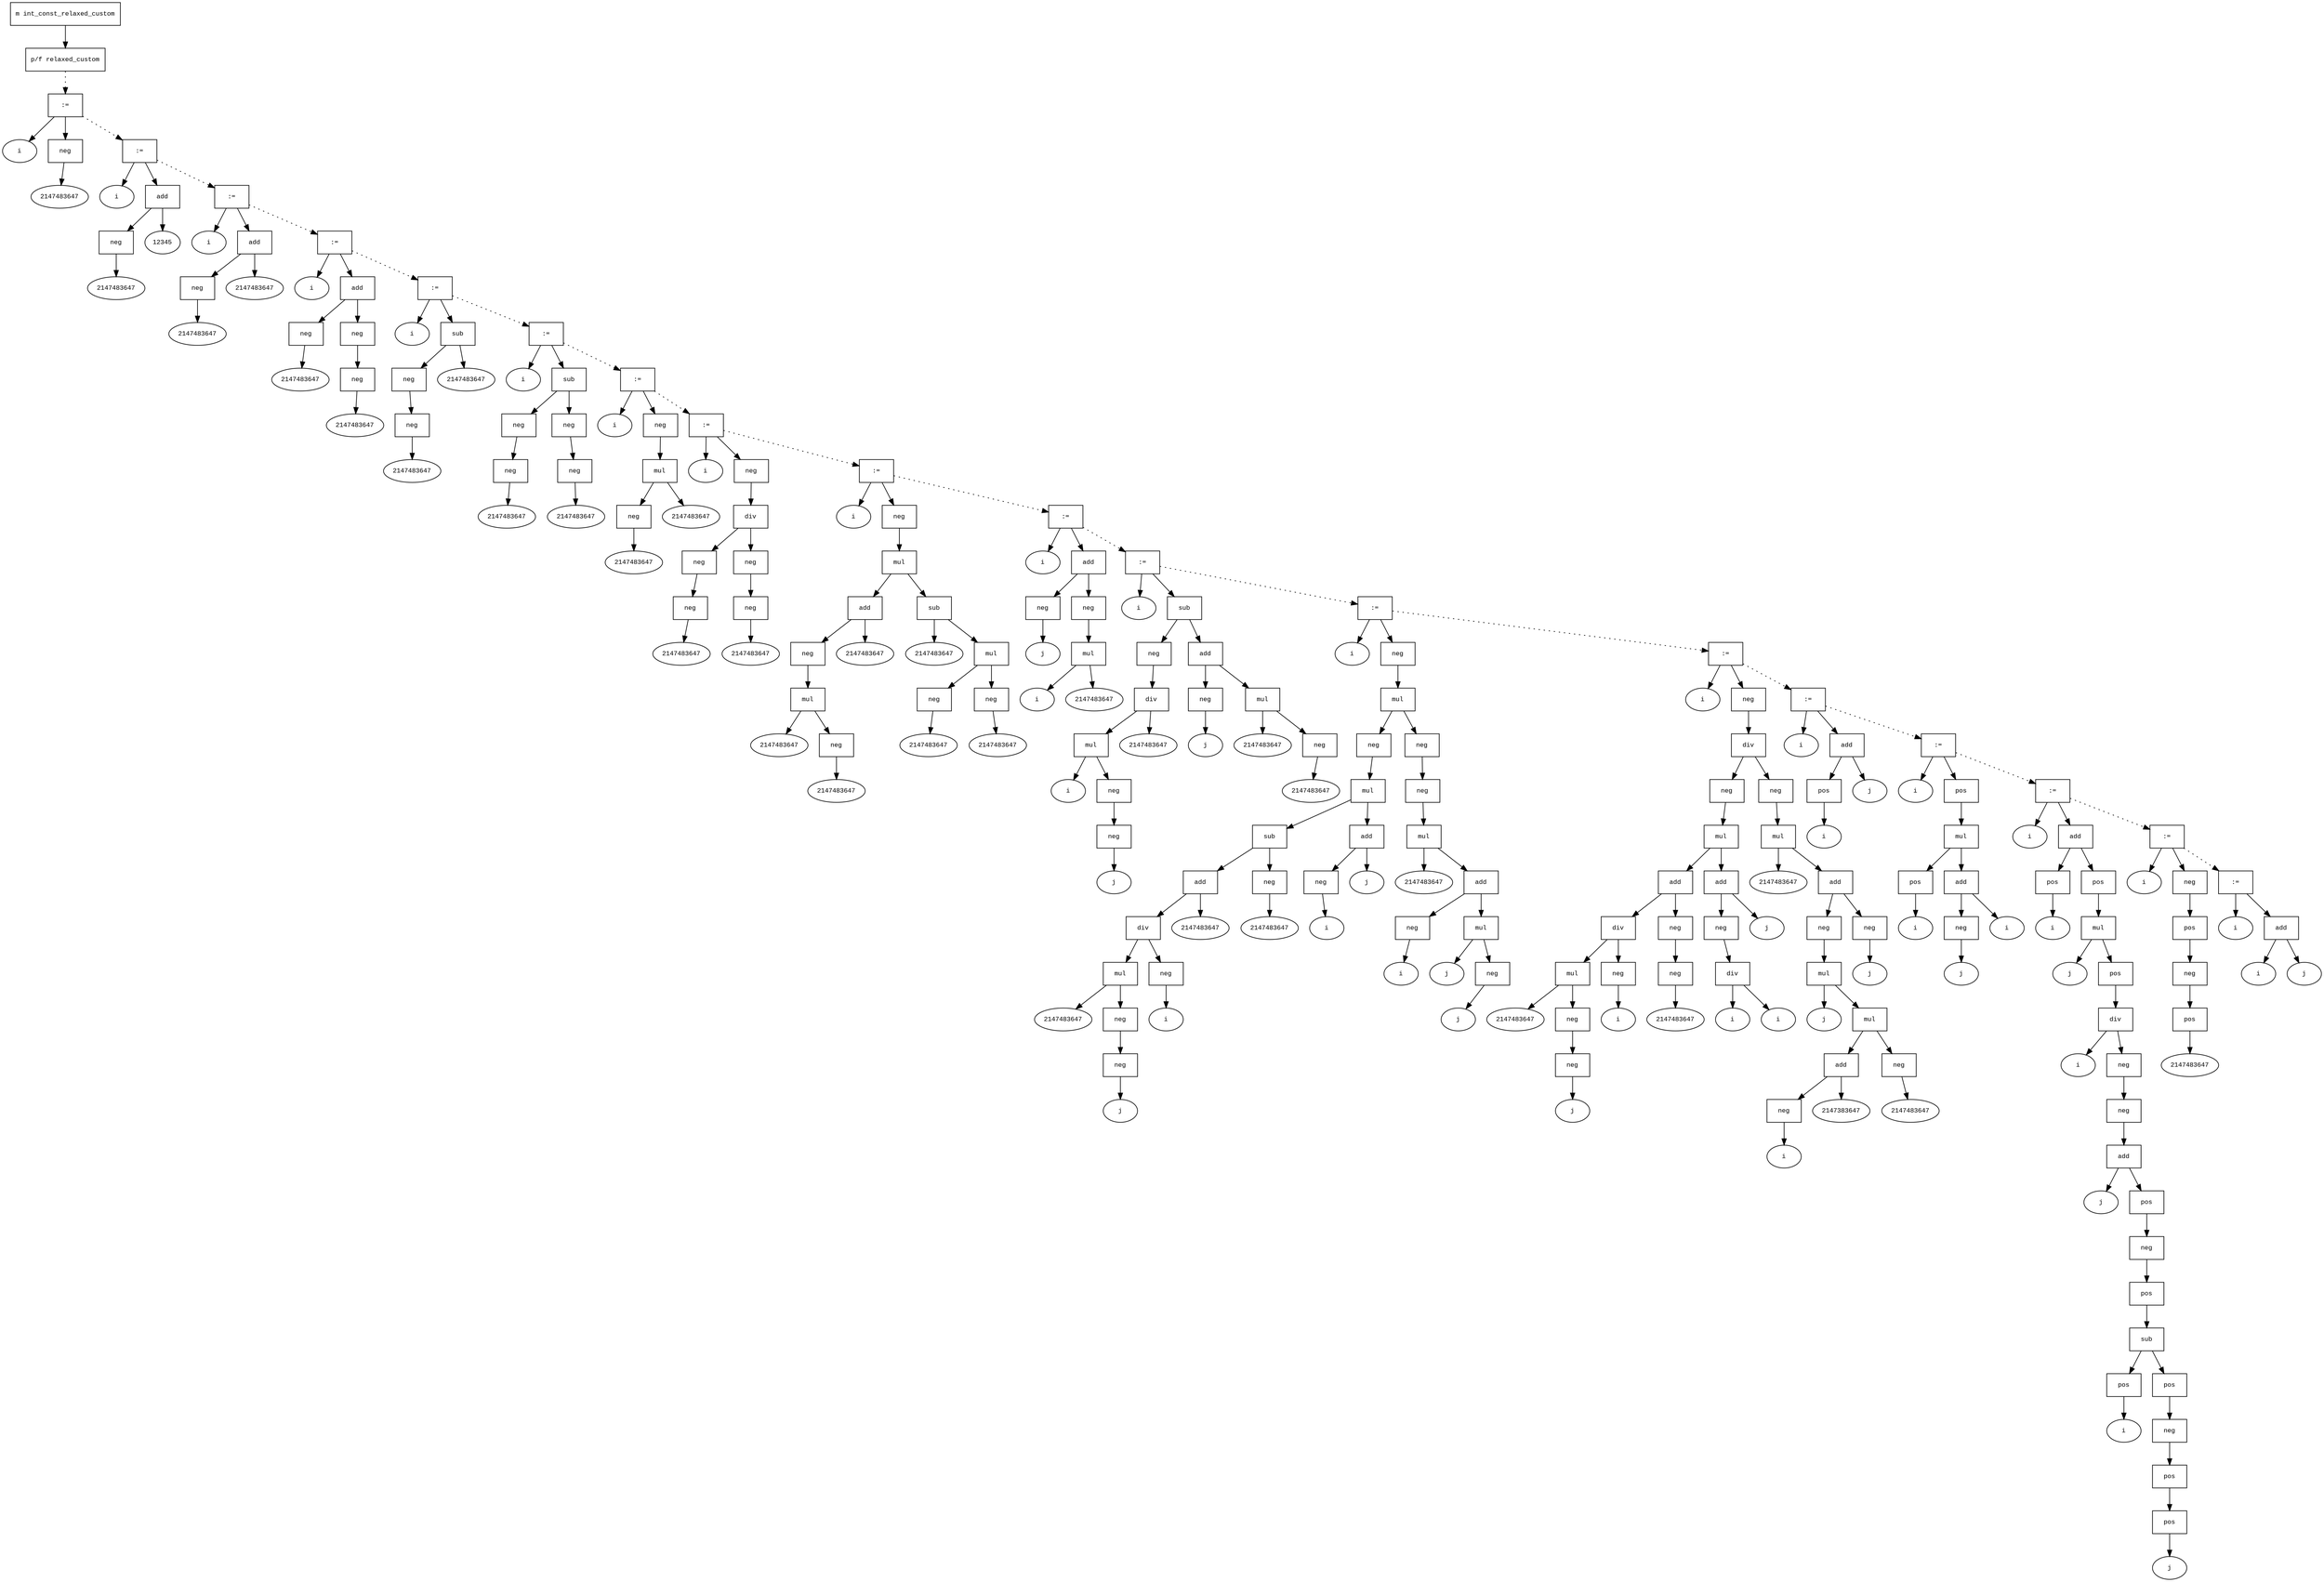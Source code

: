 digraph AST {
  graph [fontname="Times New Roman",fontsize=10];
  node  [fontname="Courier New",fontsize=10];
  edge  [fontname="Times New Roman",fontsize=10];

  node0 [label="m int_const_relaxed_custom",shape=box];
  node1 [label="p/f relaxed_custom",shape=box];
  node9 [label=":=",shape=box];
  node6 [label="i",shape=ellipse];
  node9->node6;
  node8 [label="neg",shape=box];
  node7 [label="2147483647",shape=ellipse];
  node8->node7;
  node9->node8;
  node1 -> node9 [style=dotted];
  node15 [label=":=",shape=box];
  node10 [label="i",shape=ellipse];
  node15->node10;
  node14 [label="add",shape=box];
  node12 [label="neg",shape=box];
  node11 [label="2147483647",shape=ellipse];
  node12->node11;
  node14->node12;
  node13 [label="12345",shape=ellipse];
  node14->node13;
  node15->node14;
  node9 -> node15 [style=dotted];
  node21 [label=":=",shape=box];
  node16 [label="i",shape=ellipse];
  node21->node16;
  node20 [label="add",shape=box];
  node18 [label="neg",shape=box];
  node17 [label="2147483647",shape=ellipse];
  node18->node17;
  node20->node18;
  node19 [label="2147483647",shape=ellipse];
  node20->node19;
  node21->node20;
  node15 -> node21 [style=dotted];
  node29 [label=":=",shape=box];
  node22 [label="i",shape=ellipse];
  node29->node22;
  node28 [label="add",shape=box];
  node24 [label="neg",shape=box];
  node23 [label="2147483647",shape=ellipse];
  node24->node23;
  node28->node24;
  node27 [label="neg",shape=box];
  node26 [label="neg",shape=box];
  node25 [label="2147483647",shape=ellipse];
  node26->node25;
  node27->node26;
  node28->node27;
  node29->node28;
  node21 -> node29 [style=dotted];
  node36 [label=":=",shape=box];
  node30 [label="i",shape=ellipse];
  node36->node30;
  node35 [label="sub",shape=box];
  node33 [label="neg",shape=box];
  node32 [label="neg",shape=box];
  node31 [label="2147483647",shape=ellipse];
  node32->node31;
  node33->node32;
  node35->node33;
  node34 [label="2147483647",shape=ellipse];
  node35->node34;
  node36->node35;
  node29 -> node36 [style=dotted];
  node45 [label=":=",shape=box];
  node37 [label="i",shape=ellipse];
  node45->node37;
  node44 [label="sub",shape=box];
  node40 [label="neg",shape=box];
  node39 [label="neg",shape=box];
  node38 [label="2147483647",shape=ellipse];
  node39->node38;
  node40->node39;
  node44->node40;
  node43 [label="neg",shape=box];
  node42 [label="neg",shape=box];
  node41 [label="2147483647",shape=ellipse];
  node42->node41;
  node43->node42;
  node44->node43;
  node45->node44;
  node36 -> node45 [style=dotted];
  node52 [label=":=",shape=box];
  node46 [label="i",shape=ellipse];
  node52->node46;
  node51 [label="neg",shape=box];
  node50 [label="mul",shape=box];
  node48 [label="neg",shape=box];
  node47 [label="2147483647",shape=ellipse];
  node48->node47;
  node50->node48;
  node49 [label="2147483647",shape=ellipse];
  node50->node49;
  node51->node50;
  node52->node51;
  node45 -> node52 [style=dotted];
  node62 [label=":=",shape=box];
  node53 [label="i",shape=ellipse];
  node62->node53;
  node61 [label="neg",shape=box];
  node60 [label="div",shape=box];
  node56 [label="neg",shape=box];
  node55 [label="neg",shape=box];
  node54 [label="2147483647",shape=ellipse];
  node55->node54;
  node56->node55;
  node60->node56;
  node59 [label="neg",shape=box];
  node58 [label="neg",shape=box];
  node57 [label="2147483647",shape=ellipse];
  node58->node57;
  node59->node58;
  node60->node59;
  node61->node60;
  node62->node61;
  node52 -> node62 [style=dotted];
  node80 [label=":=",shape=box];
  node63 [label="i",shape=ellipse];
  node80->node63;
  node79 [label="neg",shape=box];
  node78 [label="mul",shape=box];
  node70 [label="add",shape=box];
  node68 [label="neg",shape=box];
  node67 [label="mul",shape=box];
  node64 [label="2147483647",shape=ellipse];
  node67->node64;
  node66 [label="neg",shape=box];
  node65 [label="2147483647",shape=ellipse];
  node66->node65;
  node67->node66;
  node68->node67;
  node70->node68;
  node69 [label="2147483647",shape=ellipse];
  node70->node69;
  node78->node70;
  node77 [label="sub",shape=box];
  node71 [label="2147483647",shape=ellipse];
  node77->node71;
  node76 [label="mul",shape=box];
  node73 [label="neg",shape=box];
  node72 [label="2147483647",shape=ellipse];
  node73->node72;
  node76->node73;
  node75 [label="neg",shape=box];
  node74 [label="2147483647",shape=ellipse];
  node75->node74;
  node76->node75;
  node77->node76;
  node78->node77;
  node79->node78;
  node80->node79;
  node62 -> node80 [style=dotted];
  node89 [label=":=",shape=box];
  node81 [label="i",shape=ellipse];
  node89->node81;
  node88 [label="add",shape=box];
  node83 [label="neg",shape=box];
  node82 [label="j",shape=ellipse];
  node83->node82;
  node88->node83;
  node87 [label="neg",shape=box];
  node86 [label="mul",shape=box];
  node84 [label="i",shape=ellipse];
  node86->node84;
  node85 [label="2147483647",shape=ellipse];
  node86->node85;
  node87->node86;
  node88->node87;
  node89->node88;
  node80 -> node89 [style=dotted];
  node107 [label=":=",shape=box];
  node90 [label="i",shape=ellipse];
  node107->node90;
  node106 [label="sub",shape=box];
  node98 [label="neg",shape=box];
  node97 [label="div",shape=box];
  node95 [label="mul",shape=box];
  node91 [label="i",shape=ellipse];
  node95->node91;
  node94 [label="neg",shape=box];
  node93 [label="neg",shape=box];
  node92 [label="j",shape=ellipse];
  node93->node92;
  node94->node93;
  node95->node94;
  node97->node95;
  node96 [label="2147483647",shape=ellipse];
  node97->node96;
  node98->node97;
  node106->node98;
  node105 [label="add",shape=box];
  node100 [label="neg",shape=box];
  node99 [label="j",shape=ellipse];
  node100->node99;
  node105->node100;
  node104 [label="mul",shape=box];
  node101 [label="2147483647",shape=ellipse];
  node104->node101;
  node103 [label="neg",shape=box];
  node102 [label="2147483647",shape=ellipse];
  node103->node102;
  node104->node103;
  node105->node104;
  node106->node105;
  node107->node106;
  node89 -> node107 [style=dotted];
  node141 [label=":=",shape=box];
  node108 [label="i",shape=ellipse];
  node141->node108;
  node140 [label="neg",shape=box];
  node139 [label="mul",shape=box];
  node127 [label="neg",shape=box];
  node126 [label="mul",shape=box];
  node121 [label="sub",shape=box];
  node118 [label="add",shape=box];
  node116 [label="div",shape=box];
  node113 [label="mul",shape=box];
  node109 [label="2147483647",shape=ellipse];
  node113->node109;
  node112 [label="neg",shape=box];
  node111 [label="neg",shape=box];
  node110 [label="j",shape=ellipse];
  node111->node110;
  node112->node111;
  node113->node112;
  node116->node113;
  node115 [label="neg",shape=box];
  node114 [label="i",shape=ellipse];
  node115->node114;
  node116->node115;
  node118->node116;
  node117 [label="2147483647",shape=ellipse];
  node118->node117;
  node121->node118;
  node120 [label="neg",shape=box];
  node119 [label="2147483647",shape=ellipse];
  node120->node119;
  node121->node120;
  node126->node121;
  node125 [label="add",shape=box];
  node123 [label="neg",shape=box];
  node122 [label="i",shape=ellipse];
  node123->node122;
  node125->node123;
  node124 [label="j",shape=ellipse];
  node125->node124;
  node126->node125;
  node127->node126;
  node139->node127;
  node138 [label="neg",shape=box];
  node137 [label="neg",shape=box];
  node136 [label="mul",shape=box];
  node128 [label="2147483647",shape=ellipse];
  node136->node128;
  node135 [label="add",shape=box];
  node130 [label="neg",shape=box];
  node129 [label="i",shape=ellipse];
  node130->node129;
  node135->node130;
  node134 [label="mul",shape=box];
  node131 [label="j",shape=ellipse];
  node134->node131;
  node133 [label="neg",shape=box];
  node132 [label="j",shape=ellipse];
  node133->node132;
  node134->node133;
  node135->node134;
  node136->node135;
  node137->node136;
  node138->node137;
  node139->node138;
  node140->node139;
  node141->node140;
  node107 -> node141 [style=dotted];
  node181 [label=":=",shape=box];
  node142 [label="i",shape=ellipse];
  node181->node142;
  node180 [label="neg",shape=box];
  node179 [label="div",shape=box];
  node162 [label="neg",shape=box];
  node161 [label="mul",shape=box];
  node154 [label="add",shape=box];
  node150 [label="div",shape=box];
  node147 [label="mul",shape=box];
  node143 [label="2147483647",shape=ellipse];
  node147->node143;
  node146 [label="neg",shape=box];
  node145 [label="neg",shape=box];
  node144 [label="j",shape=ellipse];
  node145->node144;
  node146->node145;
  node147->node146;
  node150->node147;
  node149 [label="neg",shape=box];
  node148 [label="i",shape=ellipse];
  node149->node148;
  node150->node149;
  node154->node150;
  node153 [label="neg",shape=box];
  node152 [label="neg",shape=box];
  node151 [label="2147483647",shape=ellipse];
  node152->node151;
  node153->node152;
  node154->node153;
  node161->node154;
  node160 [label="add",shape=box];
  node158 [label="neg",shape=box];
  node157 [label="div",shape=box];
  node155 [label="i",shape=ellipse];
  node157->node155;
  node156 [label="i",shape=ellipse];
  node157->node156;
  node158->node157;
  node160->node158;
  node159 [label="j",shape=ellipse];
  node160->node159;
  node161->node160;
  node162->node161;
  node179->node162;
  node178 [label="neg",shape=box];
  node177 [label="mul",shape=box];
  node163 [label="2147483647",shape=ellipse];
  node177->node163;
  node176 [label="add",shape=box];
  node173 [label="neg",shape=box];
  node172 [label="mul",shape=box];
  node164 [label="j",shape=ellipse];
  node172->node164;
  node171 [label="mul",shape=box];
  node168 [label="add",shape=box];
  node166 [label="neg",shape=box];
  node165 [label="i",shape=ellipse];
  node166->node165;
  node168->node166;
  node167 [label="2147383647",shape=ellipse];
  node168->node167;
  node171->node168;
  node170 [label="neg",shape=box];
  node169 [label="2147483647",shape=ellipse];
  node170->node169;
  node171->node170;
  node172->node171;
  node173->node172;
  node176->node173;
  node175 [label="neg",shape=box];
  node174 [label="j",shape=ellipse];
  node175->node174;
  node176->node175;
  node177->node176;
  node178->node177;
  node179->node178;
  node180->node179;
  node181->node180;
  node141 -> node181 [style=dotted];
  node187 [label=":=",shape=box];
  node182 [label="i",shape=ellipse];
  node187->node182;
  node186 [label="add",shape=box];
  node184 [label="pos",shape=box];
  node183 [label="i",shape=ellipse];
  node184->node183;
  node186->node184;
  node185 [label="j",shape=ellipse];
  node186->node185;
  node187->node186;
  node181 -> node187 [style=dotted];
  node197 [label=":=",shape=box];
  node188 [label="i",shape=ellipse];
  node197->node188;
  node196 [label="pos",shape=box];
  node195 [label="mul",shape=box];
  node190 [label="pos",shape=box];
  node189 [label="i",shape=ellipse];
  node190->node189;
  node195->node190;
  node194 [label="add",shape=box];
  node192 [label="neg",shape=box];
  node191 [label="j",shape=ellipse];
  node192->node191;
  node194->node192;
  node193 [label="i",shape=ellipse];
  node194->node193;
  node195->node194;
  node196->node195;
  node197->node196;
  node187 -> node197 [style=dotted];
  node223 [label=":=",shape=box];
  node198 [label="i",shape=ellipse];
  node223->node198;
  node222 [label="add",shape=box];
  node200 [label="pos",shape=box];
  node199 [label="i",shape=ellipse];
  node200->node199;
  node222->node200;
  node221 [label="pos",shape=box];
  node220 [label="mul",shape=box];
  node201 [label="j",shape=ellipse];
  node220->node201;
  node219 [label="pos",shape=box];
  node218 [label="div",shape=box];
  node202 [label="i",shape=ellipse];
  node218->node202;
  node217 [label="neg",shape=box];
  node216 [label="neg",shape=box];
  node215 [label="add",shape=box];
  node203 [label="j",shape=ellipse];
  node215->node203;
  node214 [label="pos",shape=box];
  node213 [label="neg",shape=box];
  node212 [label="pos",shape=box];
  node211 [label="sub",shape=box];
  node205 [label="pos",shape=box];
  node204 [label="i",shape=ellipse];
  node205->node204;
  node211->node205;
  node210 [label="pos",shape=box];
  node209 [label="neg",shape=box];
  node208 [label="pos",shape=box];
  node207 [label="pos",shape=box];
  node206 [label="j",shape=ellipse];
  node207->node206;
  node208->node207;
  node209->node208;
  node210->node209;
  node211->node210;
  node212->node211;
  node213->node212;
  node214->node213;
  node215->node214;
  node216->node215;
  node217->node216;
  node218->node217;
  node219->node218;
  node220->node219;
  node221->node220;
  node222->node221;
  node223->node222;
  node197 -> node223 [style=dotted];
  node230 [label=":=",shape=box];
  node224 [label="i",shape=ellipse];
  node230->node224;
  node229 [label="neg",shape=box];
  node228 [label="pos",shape=box];
  node227 [label="neg",shape=box];
  node226 [label="pos",shape=box];
  node225 [label="2147483647",shape=ellipse];
  node226->node225;
  node227->node226;
  node228->node227;
  node229->node228;
  node230->node229;
  node223 -> node230 [style=dotted];
  node235 [label=":=",shape=box];
  node231 [label="i",shape=ellipse];
  node235->node231;
  node234 [label="add",shape=box];
  node232 [label="i",shape=ellipse];
  node234->node232;
  node233 [label="j",shape=ellipse];
  node234->node233;
  node235->node234;
  node230 -> node235 [style=dotted];
  node0 -> node1;
}
